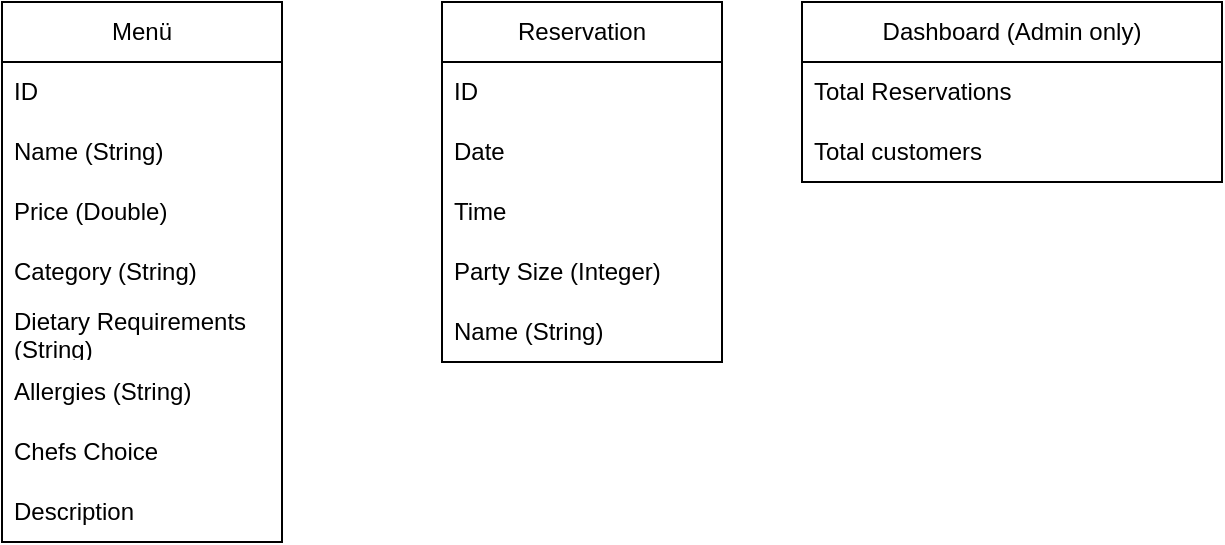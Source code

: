 <mxfile version="27.0.9">
  <diagram name="Seite-1" id="dNhwk4EgpiEUUm_5k74J">
    <mxGraphModel dx="715" dy="542" grid="1" gridSize="10" guides="1" tooltips="1" connect="1" arrows="1" fold="1" page="1" pageScale="1" pageWidth="827" pageHeight="1169" math="0" shadow="0">
      <root>
        <mxCell id="0" />
        <mxCell id="1" parent="0" />
        <mxCell id="b-uZ1-6jpILjoQm_Em3R-1" value="Menü" style="swimlane;fontStyle=0;childLayout=stackLayout;horizontal=1;startSize=30;horizontalStack=0;resizeParent=1;resizeParentMax=0;resizeLast=0;collapsible=1;marginBottom=0;whiteSpace=wrap;html=1;" parent="1" vertex="1">
          <mxGeometry x="360" y="280" width="140" height="270" as="geometry">
            <mxRectangle x="-610" y="120" width="100" height="30" as="alternateBounds" />
          </mxGeometry>
        </mxCell>
        <mxCell id="b-uZ1-6jpILjoQm_Em3R-2" value="ID" style="text;strokeColor=none;fillColor=none;align=left;verticalAlign=middle;spacingLeft=4;spacingRight=4;overflow=hidden;points=[[0,0.5],[1,0.5]];portConstraint=eastwest;rotatable=0;whiteSpace=wrap;html=1;" parent="b-uZ1-6jpILjoQm_Em3R-1" vertex="1">
          <mxGeometry y="30" width="140" height="30" as="geometry" />
        </mxCell>
        <mxCell id="b-uZ1-6jpILjoQm_Em3R-3" value="Name (String)" style="text;strokeColor=none;fillColor=none;align=left;verticalAlign=middle;spacingLeft=4;spacingRight=4;overflow=hidden;points=[[0,0.5],[1,0.5]];portConstraint=eastwest;rotatable=0;whiteSpace=wrap;html=1;" parent="b-uZ1-6jpILjoQm_Em3R-1" vertex="1">
          <mxGeometry y="60" width="140" height="30" as="geometry" />
        </mxCell>
        <mxCell id="b-uZ1-6jpILjoQm_Em3R-4" value="Price (Double)" style="text;strokeColor=none;fillColor=none;align=left;verticalAlign=middle;spacingLeft=4;spacingRight=4;overflow=hidden;points=[[0,0.5],[1,0.5]];portConstraint=eastwest;rotatable=0;whiteSpace=wrap;html=1;" parent="b-uZ1-6jpILjoQm_Em3R-1" vertex="1">
          <mxGeometry y="90" width="140" height="30" as="geometry" />
        </mxCell>
        <mxCell id="b-uZ1-6jpILjoQm_Em3R-5" value="Category (String)" style="text;strokeColor=none;fillColor=none;align=left;verticalAlign=middle;spacingLeft=4;spacingRight=4;overflow=hidden;points=[[0,0.5],[1,0.5]];portConstraint=eastwest;rotatable=0;whiteSpace=wrap;html=1;" parent="b-uZ1-6jpILjoQm_Em3R-1" vertex="1">
          <mxGeometry y="120" width="140" height="30" as="geometry" />
        </mxCell>
        <mxCell id="b-uZ1-6jpILjoQm_Em3R-6" value="Dietary Requirements (String)" style="text;strokeColor=none;fillColor=none;align=left;verticalAlign=middle;spacingLeft=4;spacingRight=4;overflow=hidden;points=[[0,0.5],[1,0.5]];portConstraint=eastwest;rotatable=0;whiteSpace=wrap;html=1;" parent="b-uZ1-6jpILjoQm_Em3R-1" vertex="1">
          <mxGeometry y="150" width="140" height="30" as="geometry" />
        </mxCell>
        <mxCell id="jplaciRDEppGGIokdzbi-1" value="Allergies (String)" style="text;strokeColor=none;fillColor=none;align=left;verticalAlign=middle;spacingLeft=4;spacingRight=4;overflow=hidden;points=[[0,0.5],[1,0.5]];portConstraint=eastwest;rotatable=0;whiteSpace=wrap;html=1;" vertex="1" parent="b-uZ1-6jpILjoQm_Em3R-1">
          <mxGeometry y="180" width="140" height="30" as="geometry" />
        </mxCell>
        <mxCell id="jplaciRDEppGGIokdzbi-2" value="Chefs Choice" style="text;strokeColor=none;fillColor=none;align=left;verticalAlign=middle;spacingLeft=4;spacingRight=4;overflow=hidden;points=[[0,0.5],[1,0.5]];portConstraint=eastwest;rotatable=0;whiteSpace=wrap;html=1;" vertex="1" parent="b-uZ1-6jpILjoQm_Em3R-1">
          <mxGeometry y="210" width="140" height="30" as="geometry" />
        </mxCell>
        <mxCell id="b-uZ1-6jpILjoQm_Em3R-7" value="Description" style="text;strokeColor=none;fillColor=none;align=left;verticalAlign=middle;spacingLeft=4;spacingRight=4;overflow=hidden;points=[[0,0.5],[1,0.5]];portConstraint=eastwest;rotatable=0;whiteSpace=wrap;html=1;" parent="b-uZ1-6jpILjoQm_Em3R-1" vertex="1">
          <mxGeometry y="240" width="140" height="30" as="geometry" />
        </mxCell>
        <mxCell id="b-uZ1-6jpILjoQm_Em3R-8" value="Reservation" style="swimlane;fontStyle=0;childLayout=stackLayout;horizontal=1;startSize=30;horizontalStack=0;resizeParent=1;resizeParentMax=0;resizeLast=0;collapsible=1;marginBottom=0;whiteSpace=wrap;html=1;" parent="1" vertex="1">
          <mxGeometry x="580" y="280" width="140" height="180" as="geometry">
            <mxRectangle x="-610" y="120" width="100" height="30" as="alternateBounds" />
          </mxGeometry>
        </mxCell>
        <mxCell id="b-uZ1-6jpILjoQm_Em3R-9" value="ID" style="text;strokeColor=none;fillColor=none;align=left;verticalAlign=middle;spacingLeft=4;spacingRight=4;overflow=hidden;points=[[0,0.5],[1,0.5]];portConstraint=eastwest;rotatable=0;whiteSpace=wrap;html=1;" parent="b-uZ1-6jpILjoQm_Em3R-8" vertex="1">
          <mxGeometry y="30" width="140" height="30" as="geometry" />
        </mxCell>
        <mxCell id="b-uZ1-6jpILjoQm_Em3R-10" value="Date" style="text;strokeColor=none;fillColor=none;align=left;verticalAlign=middle;spacingLeft=4;spacingRight=4;overflow=hidden;points=[[0,0.5],[1,0.5]];portConstraint=eastwest;rotatable=0;whiteSpace=wrap;html=1;" parent="b-uZ1-6jpILjoQm_Em3R-8" vertex="1">
          <mxGeometry y="60" width="140" height="30" as="geometry" />
        </mxCell>
        <mxCell id="b-uZ1-6jpILjoQm_Em3R-11" value="Time" style="text;strokeColor=none;fillColor=none;align=left;verticalAlign=middle;spacingLeft=4;spacingRight=4;overflow=hidden;points=[[0,0.5],[1,0.5]];portConstraint=eastwest;rotatable=0;whiteSpace=wrap;html=1;" parent="b-uZ1-6jpILjoQm_Em3R-8" vertex="1">
          <mxGeometry y="90" width="140" height="30" as="geometry" />
        </mxCell>
        <mxCell id="b-uZ1-6jpILjoQm_Em3R-12" value="Party Size (Integer)" style="text;strokeColor=none;fillColor=none;align=left;verticalAlign=middle;spacingLeft=4;spacingRight=4;overflow=hidden;points=[[0,0.5],[1,0.5]];portConstraint=eastwest;rotatable=0;whiteSpace=wrap;html=1;" parent="b-uZ1-6jpILjoQm_Em3R-8" vertex="1">
          <mxGeometry y="120" width="140" height="30" as="geometry" />
        </mxCell>
        <mxCell id="b-uZ1-6jpILjoQm_Em3R-17" value="Name (String)" style="text;strokeColor=none;fillColor=none;align=left;verticalAlign=middle;spacingLeft=4;spacingRight=4;overflow=hidden;points=[[0,0.5],[1,0.5]];portConstraint=eastwest;rotatable=0;whiteSpace=wrap;html=1;" vertex="1" parent="b-uZ1-6jpILjoQm_Em3R-8">
          <mxGeometry y="150" width="140" height="30" as="geometry" />
        </mxCell>
        <mxCell id="b-uZ1-6jpILjoQm_Em3R-13" value="Dashboard (Admin only)" style="swimlane;fontStyle=0;childLayout=stackLayout;horizontal=1;startSize=30;horizontalStack=0;resizeParent=1;resizeParentMax=0;resizeLast=0;collapsible=1;marginBottom=0;whiteSpace=wrap;html=1;" parent="1" vertex="1">
          <mxGeometry x="760" y="280" width="210" height="90" as="geometry" />
        </mxCell>
        <mxCell id="b-uZ1-6jpILjoQm_Em3R-14" value="Total Reservations" style="text;strokeColor=none;fillColor=none;align=left;verticalAlign=middle;spacingLeft=4;spacingRight=4;overflow=hidden;points=[[0,0.5],[1,0.5]];portConstraint=eastwest;rotatable=0;whiteSpace=wrap;html=1;" parent="b-uZ1-6jpILjoQm_Em3R-13" vertex="1">
          <mxGeometry y="30" width="210" height="30" as="geometry" />
        </mxCell>
        <mxCell id="b-uZ1-6jpILjoQm_Em3R-15" value="Total customers&amp;nbsp;" style="text;strokeColor=none;fillColor=none;align=left;verticalAlign=middle;spacingLeft=4;spacingRight=4;overflow=hidden;points=[[0,0.5],[1,0.5]];portConstraint=eastwest;rotatable=0;whiteSpace=wrap;html=1;" parent="b-uZ1-6jpILjoQm_Em3R-13" vertex="1">
          <mxGeometry y="60" width="210" height="30" as="geometry" />
        </mxCell>
      </root>
    </mxGraphModel>
  </diagram>
</mxfile>
